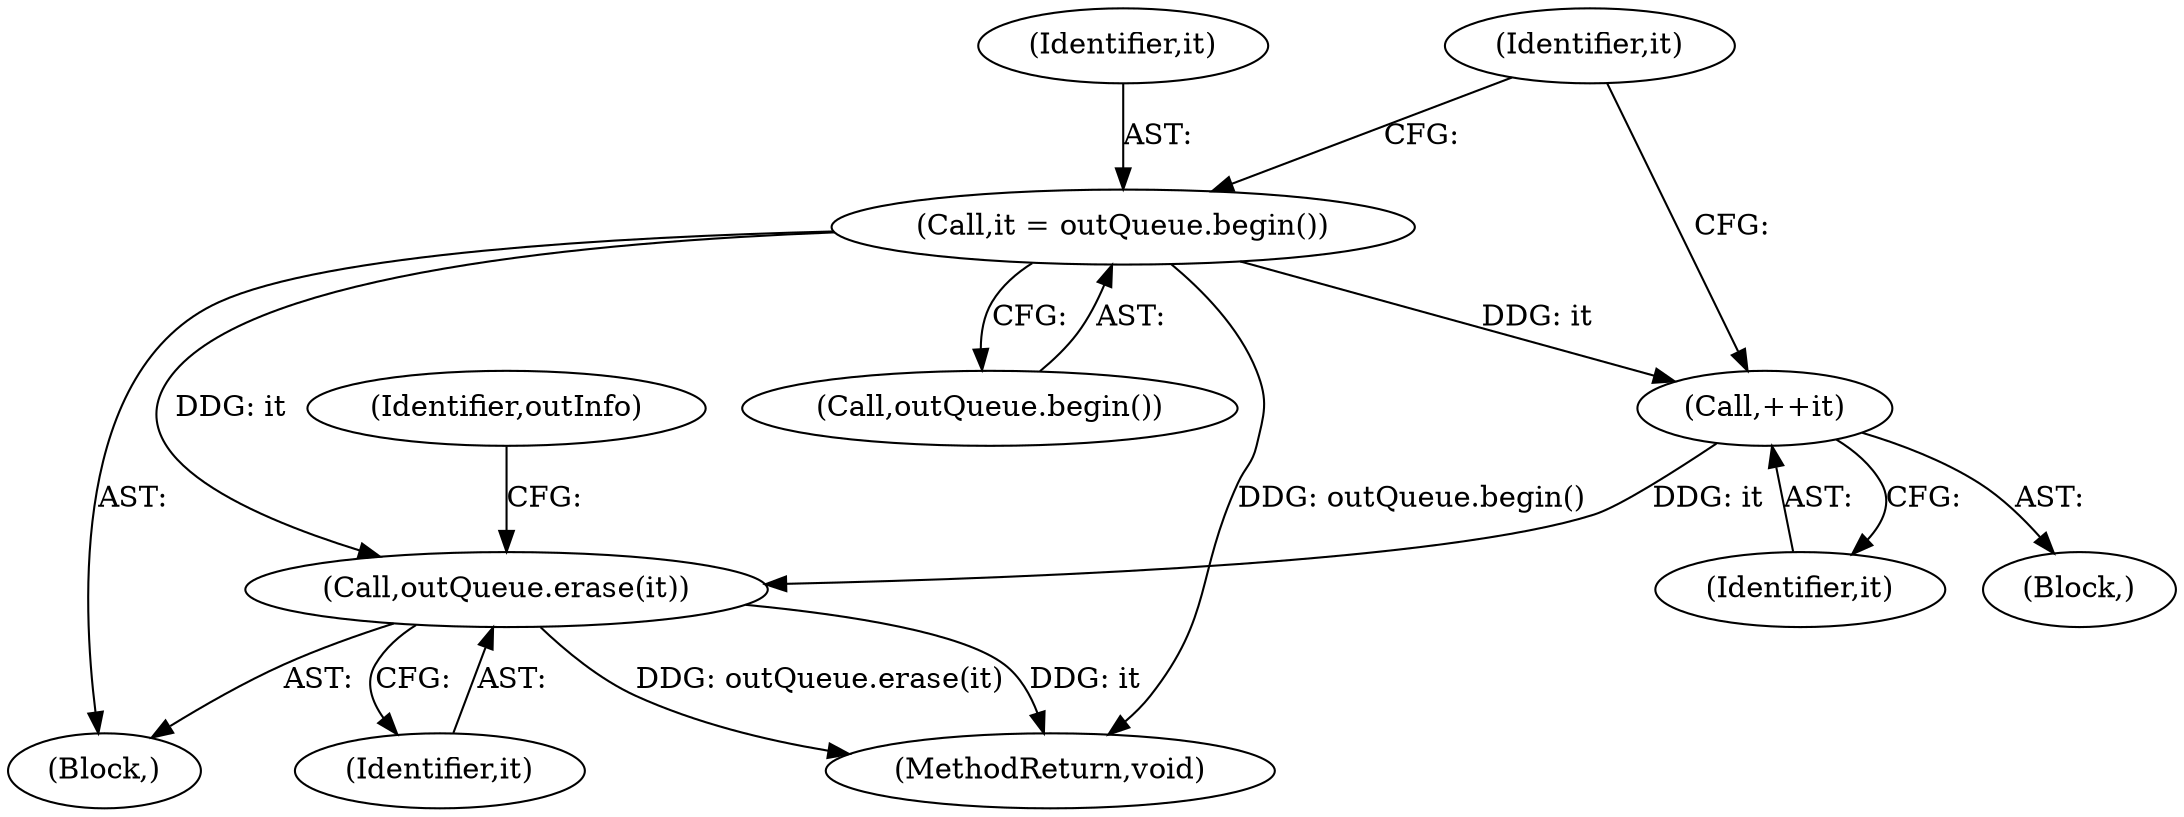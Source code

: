 digraph "0_Android_d2f47191538837e796e2b10c1ff7e1ee35f6e0ab@pointer" {
"1000204" [label="(Call,it = outQueue.begin())"];
"1000215" [label="(Call,++it)"];
"1000227" [label="(Call,outQueue.erase(it))"];
"1000228" [label="(Identifier,it)"];
"1000211" [label="(Identifier,it)"];
"1000615" [label="(MethodReturn,void)"];
"1000215" [label="(Call,++it)"];
"1000214" [label="(Block,)"];
"1000230" [label="(Identifier,outInfo)"];
"1000205" [label="(Identifier,it)"];
"1000192" [label="(Block,)"];
"1000216" [label="(Identifier,it)"];
"1000204" [label="(Call,it = outQueue.begin())"];
"1000227" [label="(Call,outQueue.erase(it))"];
"1000206" [label="(Call,outQueue.begin())"];
"1000204" -> "1000192"  [label="AST: "];
"1000204" -> "1000206"  [label="CFG: "];
"1000205" -> "1000204"  [label="AST: "];
"1000206" -> "1000204"  [label="AST: "];
"1000211" -> "1000204"  [label="CFG: "];
"1000204" -> "1000615"  [label="DDG: outQueue.begin()"];
"1000204" -> "1000215"  [label="DDG: it"];
"1000204" -> "1000227"  [label="DDG: it"];
"1000215" -> "1000214"  [label="AST: "];
"1000215" -> "1000216"  [label="CFG: "];
"1000216" -> "1000215"  [label="AST: "];
"1000211" -> "1000215"  [label="CFG: "];
"1000215" -> "1000227"  [label="DDG: it"];
"1000227" -> "1000192"  [label="AST: "];
"1000227" -> "1000228"  [label="CFG: "];
"1000228" -> "1000227"  [label="AST: "];
"1000230" -> "1000227"  [label="CFG: "];
"1000227" -> "1000615"  [label="DDG: outQueue.erase(it)"];
"1000227" -> "1000615"  [label="DDG: it"];
}
